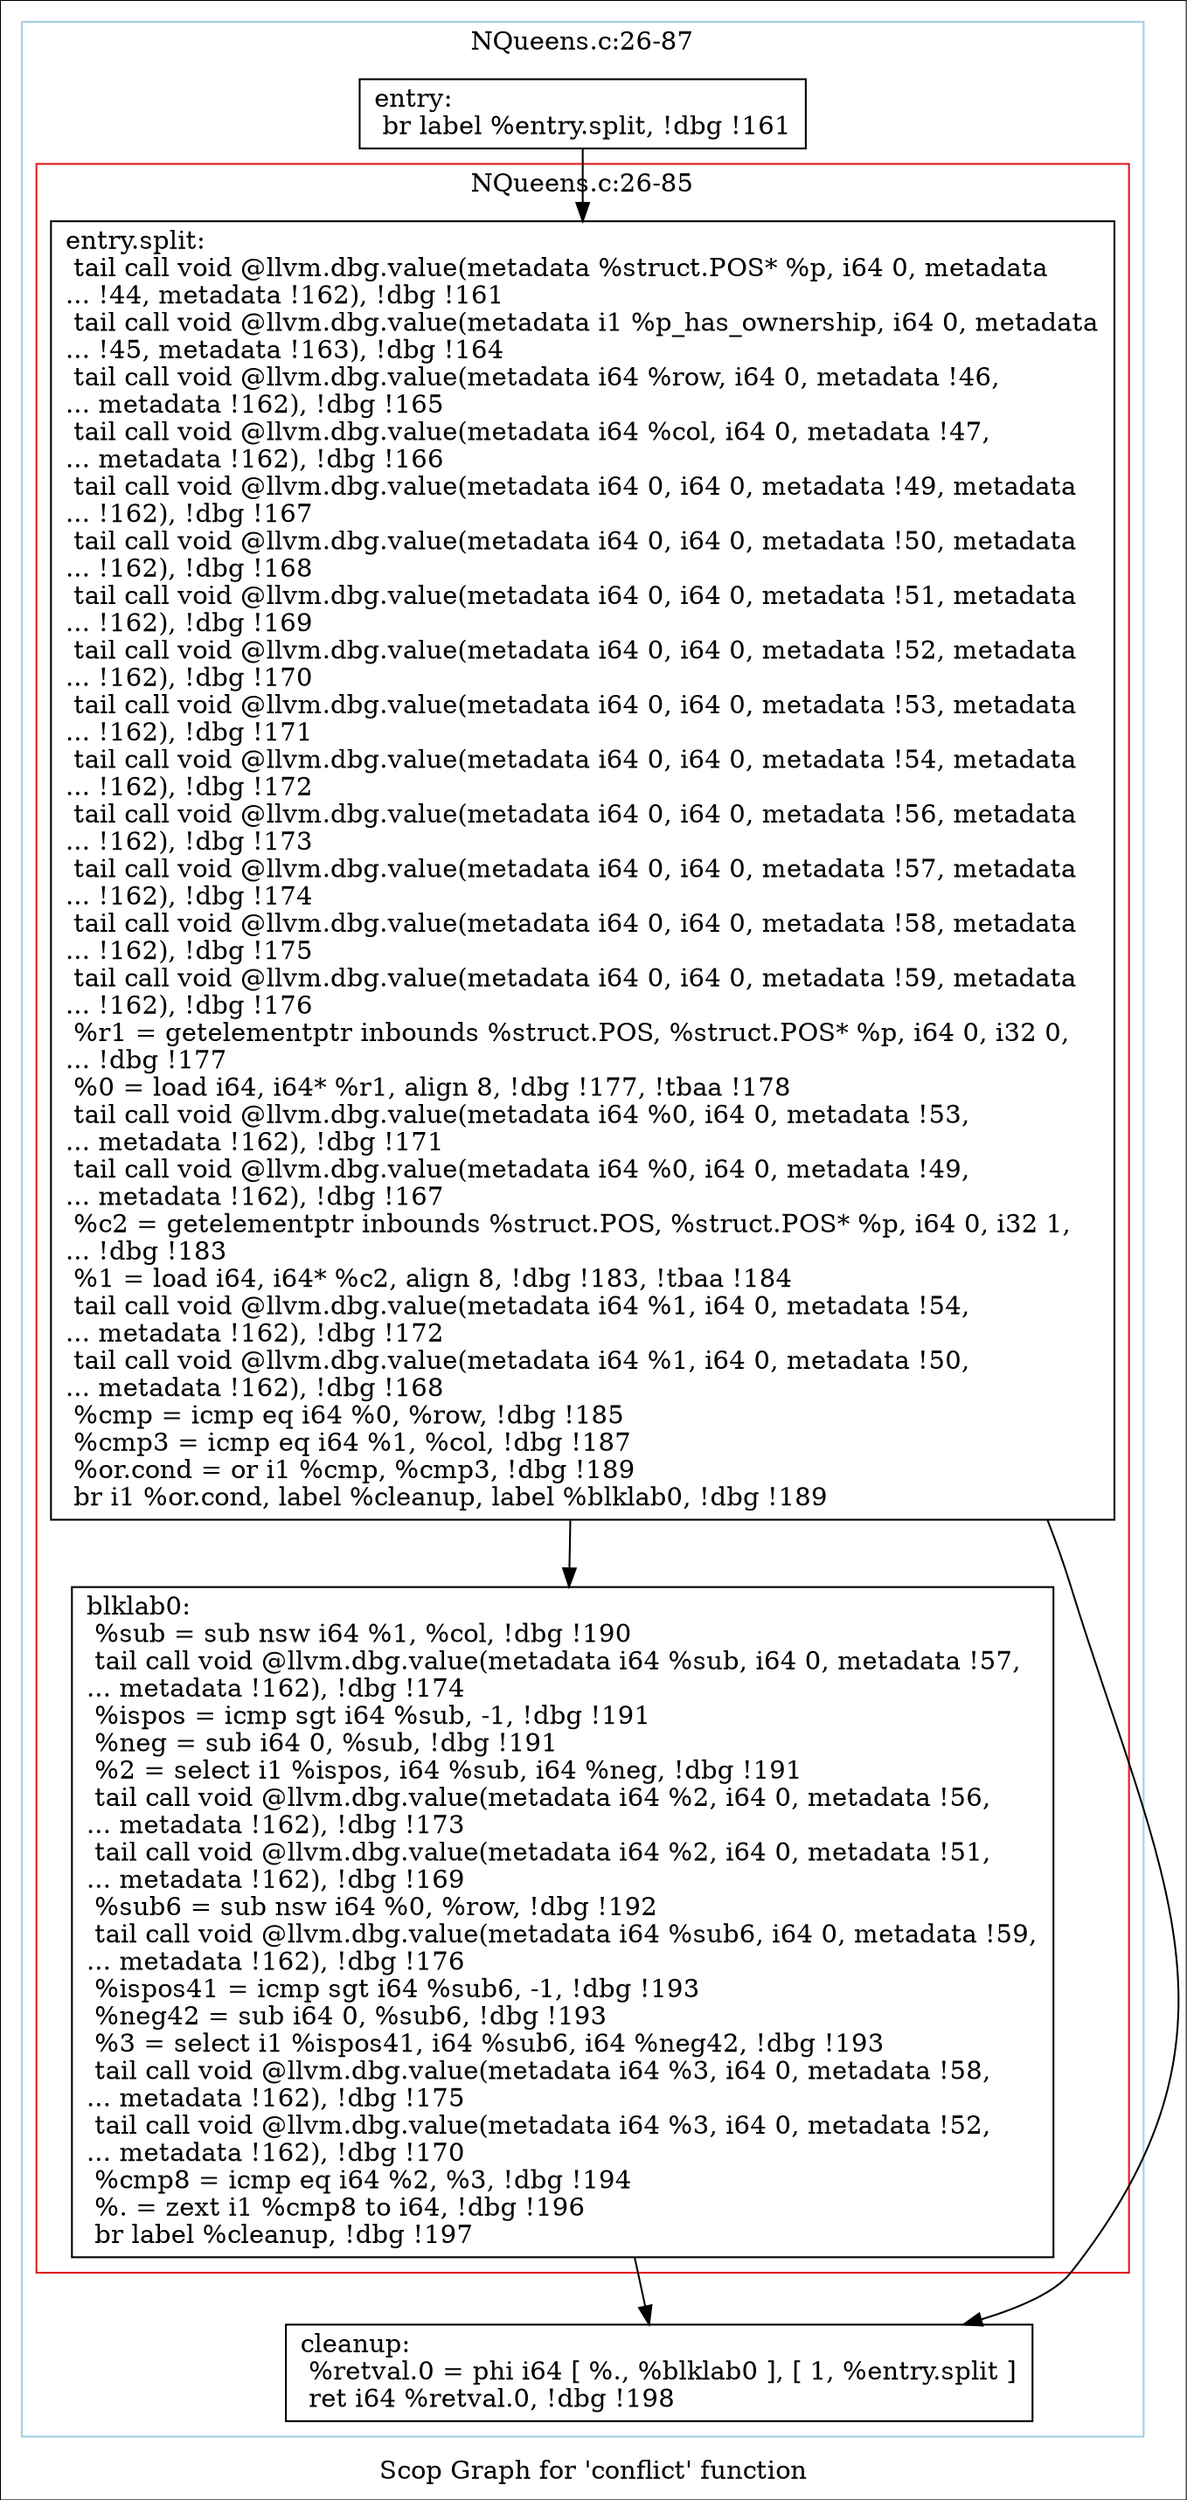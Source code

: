 digraph "Scop Graph for 'conflict' function" {
	label="Scop Graph for 'conflict' function";

	Node0xac9f390 [shape=record,label="{entry:\l  br label %entry.split, !dbg !161\l}"];
	Node0xac9f390 -> Node0xacd0e60;
	Node0xacd0e60 [shape=record,label="{entry.split:                                      \l  tail call void @llvm.dbg.value(metadata %struct.POS* %p, i64 0, metadata\l... !44, metadata !162), !dbg !161\l  tail call void @llvm.dbg.value(metadata i1 %p_has_ownership, i64 0, metadata\l... !45, metadata !163), !dbg !164\l  tail call void @llvm.dbg.value(metadata i64 %row, i64 0, metadata !46,\l... metadata !162), !dbg !165\l  tail call void @llvm.dbg.value(metadata i64 %col, i64 0, metadata !47,\l... metadata !162), !dbg !166\l  tail call void @llvm.dbg.value(metadata i64 0, i64 0, metadata !49, metadata\l... !162), !dbg !167\l  tail call void @llvm.dbg.value(metadata i64 0, i64 0, metadata !50, metadata\l... !162), !dbg !168\l  tail call void @llvm.dbg.value(metadata i64 0, i64 0, metadata !51, metadata\l... !162), !dbg !169\l  tail call void @llvm.dbg.value(metadata i64 0, i64 0, metadata !52, metadata\l... !162), !dbg !170\l  tail call void @llvm.dbg.value(metadata i64 0, i64 0, metadata !53, metadata\l... !162), !dbg !171\l  tail call void @llvm.dbg.value(metadata i64 0, i64 0, metadata !54, metadata\l... !162), !dbg !172\l  tail call void @llvm.dbg.value(metadata i64 0, i64 0, metadata !56, metadata\l... !162), !dbg !173\l  tail call void @llvm.dbg.value(metadata i64 0, i64 0, metadata !57, metadata\l... !162), !dbg !174\l  tail call void @llvm.dbg.value(metadata i64 0, i64 0, metadata !58, metadata\l... !162), !dbg !175\l  tail call void @llvm.dbg.value(metadata i64 0, i64 0, metadata !59, metadata\l... !162), !dbg !176\l  %r1 = getelementptr inbounds %struct.POS, %struct.POS* %p, i64 0, i32 0,\l... !dbg !177\l  %0 = load i64, i64* %r1, align 8, !dbg !177, !tbaa !178\l  tail call void @llvm.dbg.value(metadata i64 %0, i64 0, metadata !53,\l... metadata !162), !dbg !171\l  tail call void @llvm.dbg.value(metadata i64 %0, i64 0, metadata !49,\l... metadata !162), !dbg !167\l  %c2 = getelementptr inbounds %struct.POS, %struct.POS* %p, i64 0, i32 1,\l... !dbg !183\l  %1 = load i64, i64* %c2, align 8, !dbg !183, !tbaa !184\l  tail call void @llvm.dbg.value(metadata i64 %1, i64 0, metadata !54,\l... metadata !162), !dbg !172\l  tail call void @llvm.dbg.value(metadata i64 %1, i64 0, metadata !50,\l... metadata !162), !dbg !168\l  %cmp = icmp eq i64 %0, %row, !dbg !185\l  %cmp3 = icmp eq i64 %1, %col, !dbg !187\l  %or.cond = or i1 %cmp, %cmp3, !dbg !189\l  br i1 %or.cond, label %cleanup, label %blklab0, !dbg !189\l}"];
	Node0xacd0e60 -> Node0xac9bfe0;
	Node0xacd0e60 -> Node0xacc3790;
	Node0xac9bfe0 [shape=record,label="{cleanup:                                          \l  %retval.0 = phi i64 [ %., %blklab0 ], [ 1, %entry.split ]\l  ret i64 %retval.0, !dbg !198\l}"];
	Node0xacc3790 [shape=record,label="{blklab0:                                          \l  %sub = sub nsw i64 %1, %col, !dbg !190\l  tail call void @llvm.dbg.value(metadata i64 %sub, i64 0, metadata !57,\l... metadata !162), !dbg !174\l  %ispos = icmp sgt i64 %sub, -1, !dbg !191\l  %neg = sub i64 0, %sub, !dbg !191\l  %2 = select i1 %ispos, i64 %sub, i64 %neg, !dbg !191\l  tail call void @llvm.dbg.value(metadata i64 %2, i64 0, metadata !56,\l... metadata !162), !dbg !173\l  tail call void @llvm.dbg.value(metadata i64 %2, i64 0, metadata !51,\l... metadata !162), !dbg !169\l  %sub6 = sub nsw i64 %0, %row, !dbg !192\l  tail call void @llvm.dbg.value(metadata i64 %sub6, i64 0, metadata !59,\l... metadata !162), !dbg !176\l  %ispos41 = icmp sgt i64 %sub6, -1, !dbg !193\l  %neg42 = sub i64 0, %sub6, !dbg !193\l  %3 = select i1 %ispos41, i64 %sub6, i64 %neg42, !dbg !193\l  tail call void @llvm.dbg.value(metadata i64 %3, i64 0, metadata !58,\l... metadata !162), !dbg !175\l  tail call void @llvm.dbg.value(metadata i64 %3, i64 0, metadata !52,\l... metadata !162), !dbg !170\l  %cmp8 = icmp eq i64 %2, %3, !dbg !194\l  %. = zext i1 %cmp8 to i64, !dbg !196\l  br label %cleanup, !dbg !197\l}"];
	Node0xacc3790 -> Node0xac9bfe0;
	colorscheme = "paired12"
        subgraph cluster_0xacc30f0 {
          label = "NQueens.c:26-87
";
          style = solid;
          color = 1
          subgraph cluster_0xacbf930 {
            label = "NQueens.c:26-85
";
            style = solid;
            color = 6
            Node0xacd0e60;
            Node0xacc3790;
          }
          Node0xac9f390;
          Node0xac9bfe0;
        }
}
